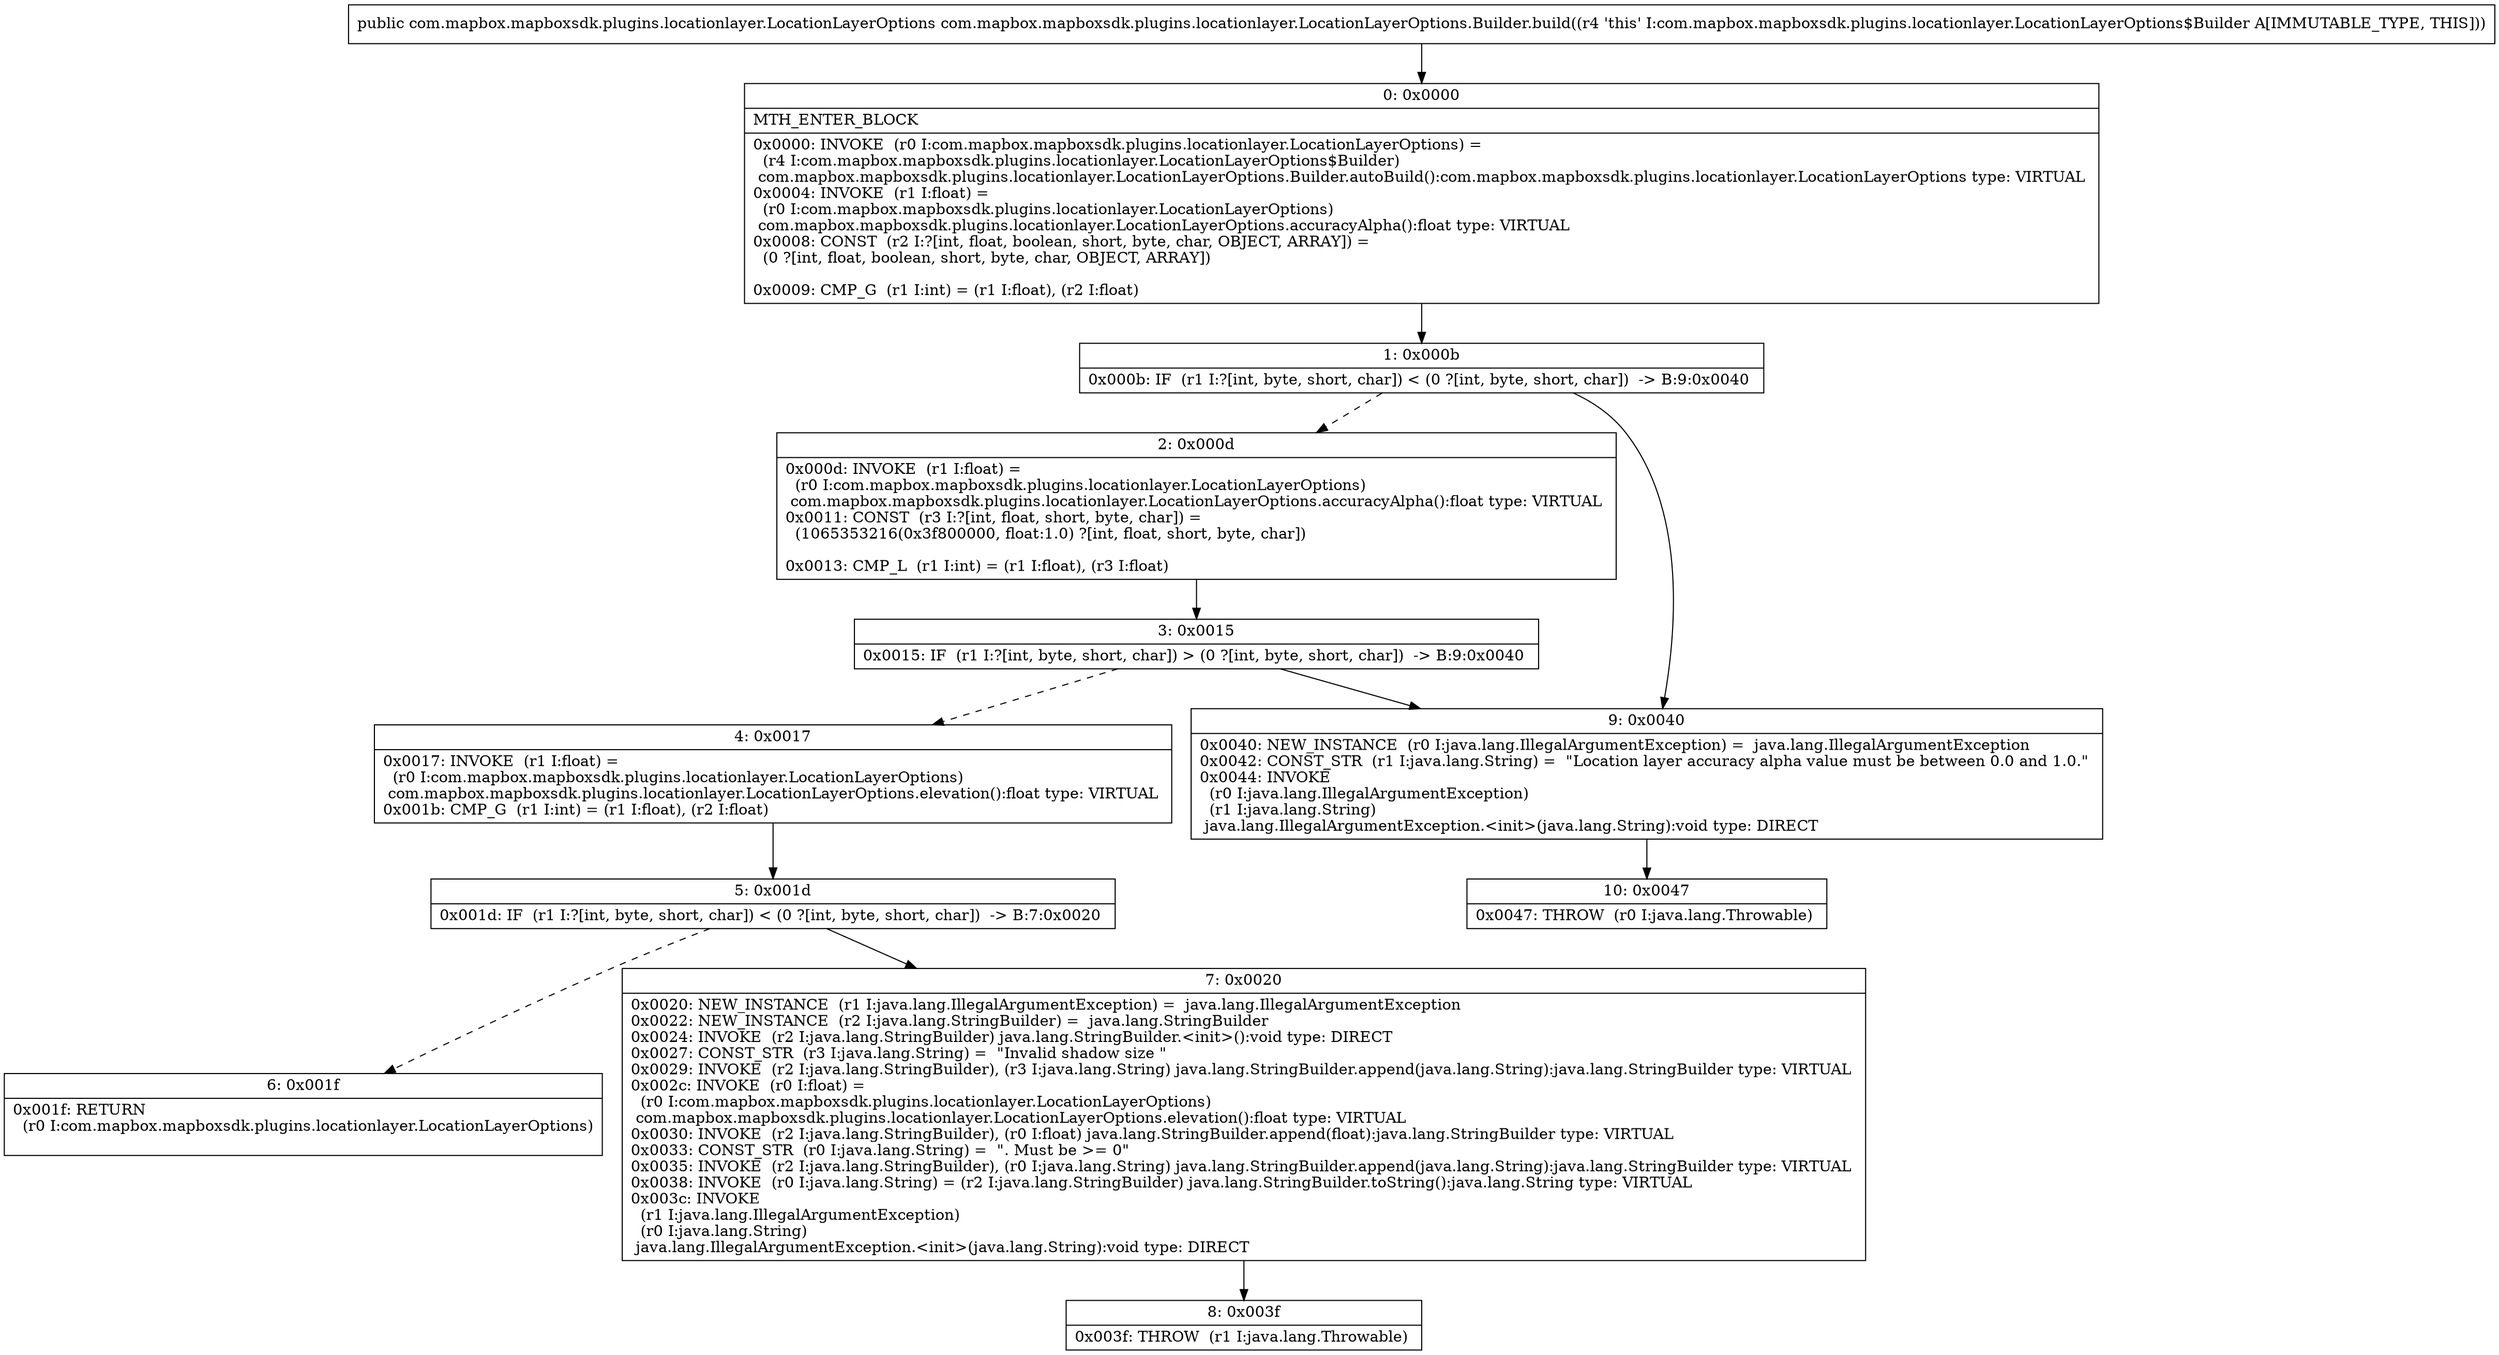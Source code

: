 digraph "CFG forcom.mapbox.mapboxsdk.plugins.locationlayer.LocationLayerOptions.Builder.build()Lcom\/mapbox\/mapboxsdk\/plugins\/locationlayer\/LocationLayerOptions;" {
Node_0 [shape=record,label="{0\:\ 0x0000|MTH_ENTER_BLOCK\l|0x0000: INVOKE  (r0 I:com.mapbox.mapboxsdk.plugins.locationlayer.LocationLayerOptions) = \l  (r4 I:com.mapbox.mapboxsdk.plugins.locationlayer.LocationLayerOptions$Builder)\l com.mapbox.mapboxsdk.plugins.locationlayer.LocationLayerOptions.Builder.autoBuild():com.mapbox.mapboxsdk.plugins.locationlayer.LocationLayerOptions type: VIRTUAL \l0x0004: INVOKE  (r1 I:float) = \l  (r0 I:com.mapbox.mapboxsdk.plugins.locationlayer.LocationLayerOptions)\l com.mapbox.mapboxsdk.plugins.locationlayer.LocationLayerOptions.accuracyAlpha():float type: VIRTUAL \l0x0008: CONST  (r2 I:?[int, float, boolean, short, byte, char, OBJECT, ARRAY]) = \l  (0 ?[int, float, boolean, short, byte, char, OBJECT, ARRAY])\l \l0x0009: CMP_G  (r1 I:int) = (r1 I:float), (r2 I:float) \l}"];
Node_1 [shape=record,label="{1\:\ 0x000b|0x000b: IF  (r1 I:?[int, byte, short, char]) \< (0 ?[int, byte, short, char])  \-\> B:9:0x0040 \l}"];
Node_2 [shape=record,label="{2\:\ 0x000d|0x000d: INVOKE  (r1 I:float) = \l  (r0 I:com.mapbox.mapboxsdk.plugins.locationlayer.LocationLayerOptions)\l com.mapbox.mapboxsdk.plugins.locationlayer.LocationLayerOptions.accuracyAlpha():float type: VIRTUAL \l0x0011: CONST  (r3 I:?[int, float, short, byte, char]) = \l  (1065353216(0x3f800000, float:1.0) ?[int, float, short, byte, char])\l \l0x0013: CMP_L  (r1 I:int) = (r1 I:float), (r3 I:float) \l}"];
Node_3 [shape=record,label="{3\:\ 0x0015|0x0015: IF  (r1 I:?[int, byte, short, char]) \> (0 ?[int, byte, short, char])  \-\> B:9:0x0040 \l}"];
Node_4 [shape=record,label="{4\:\ 0x0017|0x0017: INVOKE  (r1 I:float) = \l  (r0 I:com.mapbox.mapboxsdk.plugins.locationlayer.LocationLayerOptions)\l com.mapbox.mapboxsdk.plugins.locationlayer.LocationLayerOptions.elevation():float type: VIRTUAL \l0x001b: CMP_G  (r1 I:int) = (r1 I:float), (r2 I:float) \l}"];
Node_5 [shape=record,label="{5\:\ 0x001d|0x001d: IF  (r1 I:?[int, byte, short, char]) \< (0 ?[int, byte, short, char])  \-\> B:7:0x0020 \l}"];
Node_6 [shape=record,label="{6\:\ 0x001f|0x001f: RETURN  \l  (r0 I:com.mapbox.mapboxsdk.plugins.locationlayer.LocationLayerOptions)\l \l}"];
Node_7 [shape=record,label="{7\:\ 0x0020|0x0020: NEW_INSTANCE  (r1 I:java.lang.IllegalArgumentException) =  java.lang.IllegalArgumentException \l0x0022: NEW_INSTANCE  (r2 I:java.lang.StringBuilder) =  java.lang.StringBuilder \l0x0024: INVOKE  (r2 I:java.lang.StringBuilder) java.lang.StringBuilder.\<init\>():void type: DIRECT \l0x0027: CONST_STR  (r3 I:java.lang.String) =  \"Invalid shadow size \" \l0x0029: INVOKE  (r2 I:java.lang.StringBuilder), (r3 I:java.lang.String) java.lang.StringBuilder.append(java.lang.String):java.lang.StringBuilder type: VIRTUAL \l0x002c: INVOKE  (r0 I:float) = \l  (r0 I:com.mapbox.mapboxsdk.plugins.locationlayer.LocationLayerOptions)\l com.mapbox.mapboxsdk.plugins.locationlayer.LocationLayerOptions.elevation():float type: VIRTUAL \l0x0030: INVOKE  (r2 I:java.lang.StringBuilder), (r0 I:float) java.lang.StringBuilder.append(float):java.lang.StringBuilder type: VIRTUAL \l0x0033: CONST_STR  (r0 I:java.lang.String) =  \". Must be \>= 0\" \l0x0035: INVOKE  (r2 I:java.lang.StringBuilder), (r0 I:java.lang.String) java.lang.StringBuilder.append(java.lang.String):java.lang.StringBuilder type: VIRTUAL \l0x0038: INVOKE  (r0 I:java.lang.String) = (r2 I:java.lang.StringBuilder) java.lang.StringBuilder.toString():java.lang.String type: VIRTUAL \l0x003c: INVOKE  \l  (r1 I:java.lang.IllegalArgumentException)\l  (r0 I:java.lang.String)\l java.lang.IllegalArgumentException.\<init\>(java.lang.String):void type: DIRECT \l}"];
Node_8 [shape=record,label="{8\:\ 0x003f|0x003f: THROW  (r1 I:java.lang.Throwable) \l}"];
Node_9 [shape=record,label="{9\:\ 0x0040|0x0040: NEW_INSTANCE  (r0 I:java.lang.IllegalArgumentException) =  java.lang.IllegalArgumentException \l0x0042: CONST_STR  (r1 I:java.lang.String) =  \"Location layer accuracy alpha value must be between 0.0 and 1.0.\" \l0x0044: INVOKE  \l  (r0 I:java.lang.IllegalArgumentException)\l  (r1 I:java.lang.String)\l java.lang.IllegalArgumentException.\<init\>(java.lang.String):void type: DIRECT \l}"];
Node_10 [shape=record,label="{10\:\ 0x0047|0x0047: THROW  (r0 I:java.lang.Throwable) \l}"];
MethodNode[shape=record,label="{public com.mapbox.mapboxsdk.plugins.locationlayer.LocationLayerOptions com.mapbox.mapboxsdk.plugins.locationlayer.LocationLayerOptions.Builder.build((r4 'this' I:com.mapbox.mapboxsdk.plugins.locationlayer.LocationLayerOptions$Builder A[IMMUTABLE_TYPE, THIS])) }"];
MethodNode -> Node_0;
Node_0 -> Node_1;
Node_1 -> Node_2[style=dashed];
Node_1 -> Node_9;
Node_2 -> Node_3;
Node_3 -> Node_4[style=dashed];
Node_3 -> Node_9;
Node_4 -> Node_5;
Node_5 -> Node_6[style=dashed];
Node_5 -> Node_7;
Node_7 -> Node_8;
Node_9 -> Node_10;
}

